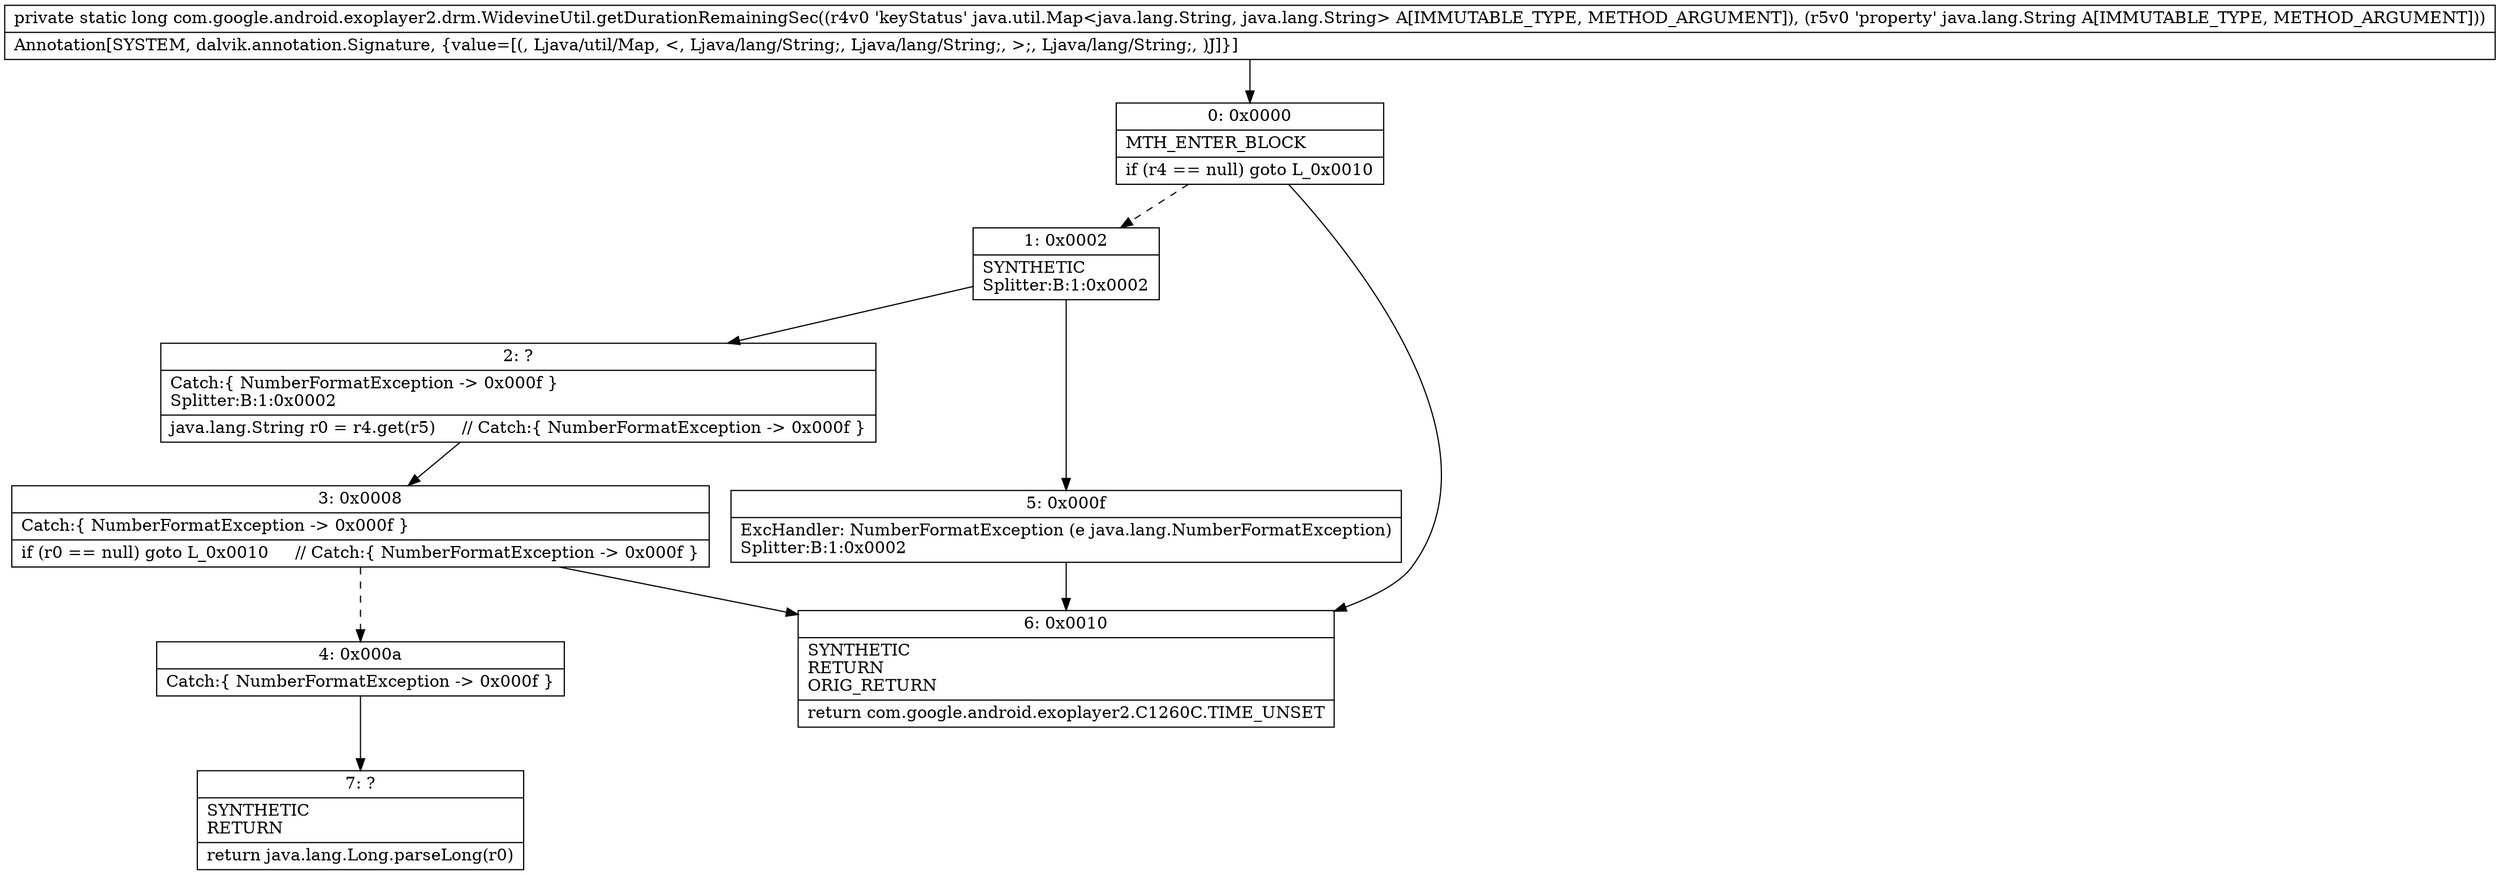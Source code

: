 digraph "CFG forcom.google.android.exoplayer2.drm.WidevineUtil.getDurationRemainingSec(Ljava\/util\/Map;Ljava\/lang\/String;)J" {
Node_0 [shape=record,label="{0\:\ 0x0000|MTH_ENTER_BLOCK\l|if (r4 == null) goto L_0x0010\l}"];
Node_1 [shape=record,label="{1\:\ 0x0002|SYNTHETIC\lSplitter:B:1:0x0002\l}"];
Node_2 [shape=record,label="{2\:\ ?|Catch:\{ NumberFormatException \-\> 0x000f \}\lSplitter:B:1:0x0002\l|java.lang.String r0 = r4.get(r5)     \/\/ Catch:\{ NumberFormatException \-\> 0x000f \}\l}"];
Node_3 [shape=record,label="{3\:\ 0x0008|Catch:\{ NumberFormatException \-\> 0x000f \}\l|if (r0 == null) goto L_0x0010     \/\/ Catch:\{ NumberFormatException \-\> 0x000f \}\l}"];
Node_4 [shape=record,label="{4\:\ 0x000a|Catch:\{ NumberFormatException \-\> 0x000f \}\l}"];
Node_5 [shape=record,label="{5\:\ 0x000f|ExcHandler: NumberFormatException (e java.lang.NumberFormatException)\lSplitter:B:1:0x0002\l}"];
Node_6 [shape=record,label="{6\:\ 0x0010|SYNTHETIC\lRETURN\lORIG_RETURN\l|return com.google.android.exoplayer2.C1260C.TIME_UNSET\l}"];
Node_7 [shape=record,label="{7\:\ ?|SYNTHETIC\lRETURN\l|return java.lang.Long.parseLong(r0)\l}"];
MethodNode[shape=record,label="{private static long com.google.android.exoplayer2.drm.WidevineUtil.getDurationRemainingSec((r4v0 'keyStatus' java.util.Map\<java.lang.String, java.lang.String\> A[IMMUTABLE_TYPE, METHOD_ARGUMENT]), (r5v0 'property' java.lang.String A[IMMUTABLE_TYPE, METHOD_ARGUMENT]))  | Annotation[SYSTEM, dalvik.annotation.Signature, \{value=[(, Ljava\/util\/Map, \<, Ljava\/lang\/String;, Ljava\/lang\/String;, \>;, Ljava\/lang\/String;, )J]\}]\l}"];
MethodNode -> Node_0;
Node_0 -> Node_1[style=dashed];
Node_0 -> Node_6;
Node_1 -> Node_2;
Node_1 -> Node_5;
Node_2 -> Node_3;
Node_3 -> Node_4[style=dashed];
Node_3 -> Node_6;
Node_4 -> Node_7;
Node_5 -> Node_6;
}

